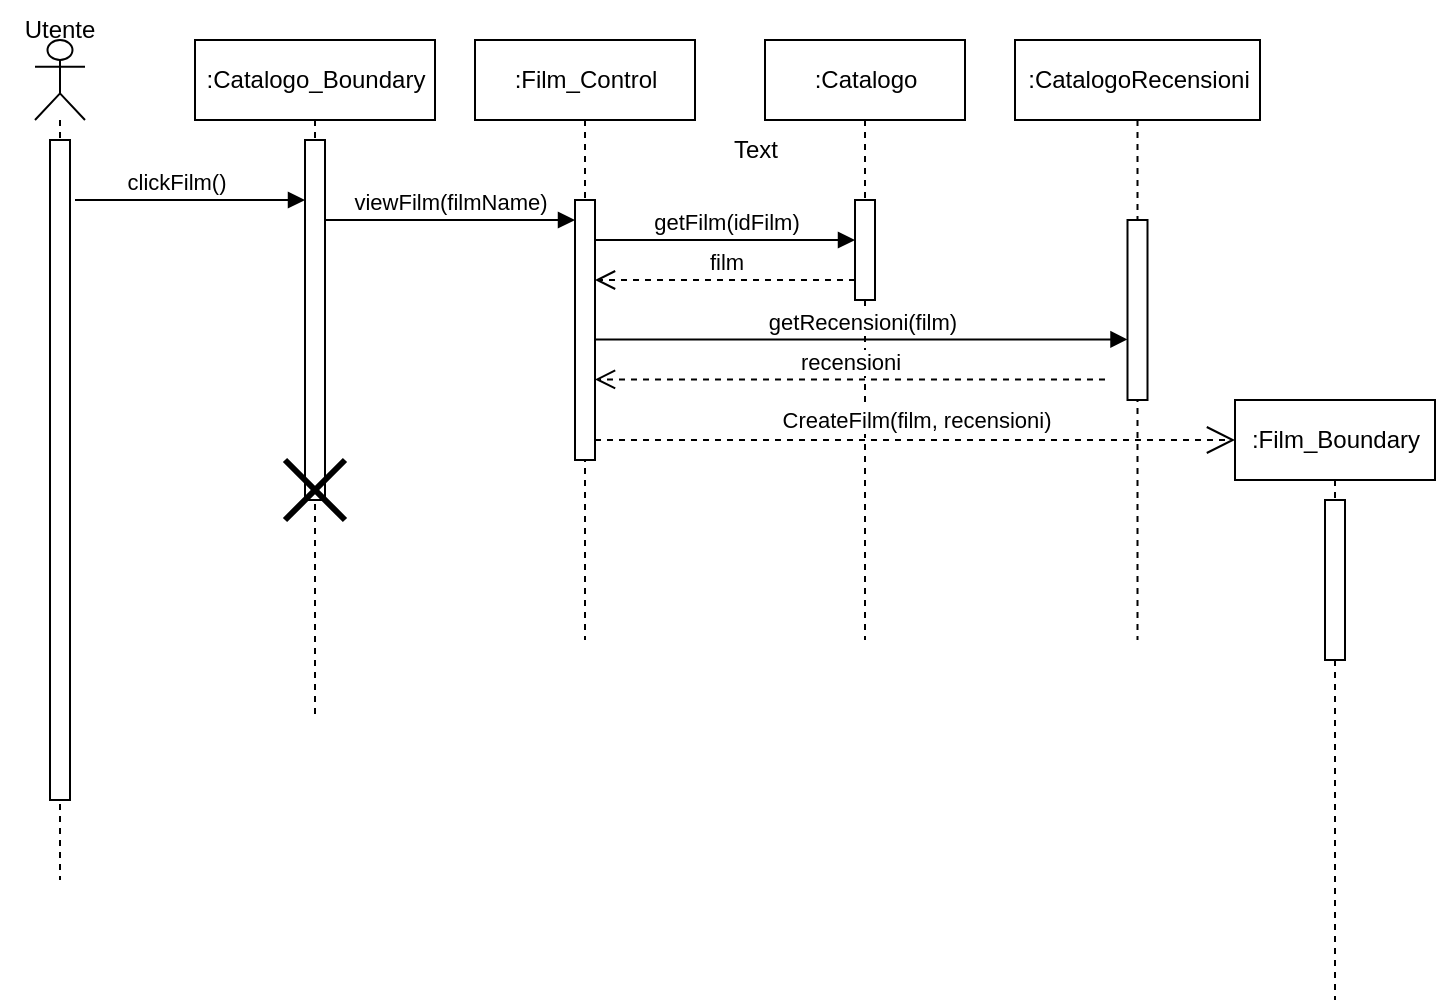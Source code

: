 <mxfile version="26.0.5">
  <diagram name="Page-1" id="zOEEpCLVx3BSE4MT3N1Z">
    <mxGraphModel dx="1129" dy="893" grid="1" gridSize="10" guides="1" tooltips="1" connect="1" arrows="1" fold="1" page="1" pageScale="1" pageWidth="827" pageHeight="1169" math="0" shadow="0">
      <root>
        <mxCell id="0" />
        <mxCell id="1" parent="0" />
        <mxCell id="JeqI6M3YK3XUUn6Ged-Q-53" value="" style="shape=umlLifeline;perimeter=lifelinePerimeter;whiteSpace=wrap;html=1;container=1;dropTarget=0;collapsible=0;recursiveResize=0;outlineConnect=0;portConstraint=eastwest;newEdgeStyle={&quot;curved&quot;:0,&quot;rounded&quot;:0};participant=umlActor;" vertex="1" parent="1">
          <mxGeometry x="307.5" y="450" width="25" height="420" as="geometry" />
        </mxCell>
        <mxCell id="JeqI6M3YK3XUUn6Ged-Q-54" value="" style="html=1;points=[[0,0,0,0,5],[0,1,0,0,-5],[1,0,0,0,5],[1,1,0,0,-5]];perimeter=orthogonalPerimeter;outlineConnect=0;targetShapes=umlLifeline;portConstraint=eastwest;newEdgeStyle={&quot;curved&quot;:0,&quot;rounded&quot;:0};" vertex="1" parent="JeqI6M3YK3XUUn6Ged-Q-53">
          <mxGeometry x="7.5" y="50" width="10" height="330" as="geometry" />
        </mxCell>
        <mxCell id="JeqI6M3YK3XUUn6Ged-Q-55" value=":CatalogoRecensioni" style="shape=umlLifeline;perimeter=lifelinePerimeter;whiteSpace=wrap;html=1;container=1;dropTarget=0;collapsible=0;recursiveResize=0;outlineConnect=0;portConstraint=eastwest;newEdgeStyle={&quot;curved&quot;:0,&quot;rounded&quot;:0};" vertex="1" parent="1">
          <mxGeometry x="797.5" y="450" width="122.5" height="300" as="geometry" />
        </mxCell>
        <mxCell id="JeqI6M3YK3XUUn6Ged-Q-56" value="" style="html=1;points=[[0,0,0,0,5],[0,1,0,0,-5],[1,0,0,0,5],[1,1,0,0,-5]];perimeter=orthogonalPerimeter;outlineConnect=0;targetShapes=umlLifeline;portConstraint=eastwest;newEdgeStyle={&quot;curved&quot;:0,&quot;rounded&quot;:0};" vertex="1" parent="JeqI6M3YK3XUUn6Ged-Q-55">
          <mxGeometry x="56.25" y="90" width="10" height="90" as="geometry" />
        </mxCell>
        <mxCell id="JeqI6M3YK3XUUn6Ged-Q-57" value=":Film_Control" style="shape=umlLifeline;perimeter=lifelinePerimeter;whiteSpace=wrap;html=1;container=1;dropTarget=0;collapsible=0;recursiveResize=0;outlineConnect=0;portConstraint=eastwest;newEdgeStyle={&quot;curved&quot;:0,&quot;rounded&quot;:0};" vertex="1" parent="1">
          <mxGeometry x="527.5" y="450" width="110" height="300" as="geometry" />
        </mxCell>
        <mxCell id="JeqI6M3YK3XUUn6Ged-Q-58" value="" style="html=1;points=[[0,0,0,0,5],[0,1,0,0,-5],[1,0,0,0,5],[1,1,0,0,-5]];perimeter=orthogonalPerimeter;outlineConnect=0;targetShapes=umlLifeline;portConstraint=eastwest;newEdgeStyle={&quot;curved&quot;:0,&quot;rounded&quot;:0};" vertex="1" parent="JeqI6M3YK3XUUn6Ged-Q-57">
          <mxGeometry x="50" y="80" width="10" height="130" as="geometry" />
        </mxCell>
        <mxCell id="JeqI6M3YK3XUUn6Ged-Q-59" value=":Catalogo_Boundary" style="shape=umlLifeline;perimeter=lifelinePerimeter;whiteSpace=wrap;html=1;container=1;dropTarget=0;collapsible=0;recursiveResize=0;outlineConnect=0;portConstraint=eastwest;newEdgeStyle={&quot;curved&quot;:0,&quot;rounded&quot;:0};" vertex="1" parent="1">
          <mxGeometry x="387.5" y="450" width="120" height="340" as="geometry" />
        </mxCell>
        <mxCell id="JeqI6M3YK3XUUn6Ged-Q-60" value="" style="html=1;points=[[0,0,0,0,5],[0,1,0,0,-5],[1,0,0,0,5],[1,1,0,0,-5]];perimeter=orthogonalPerimeter;outlineConnect=0;targetShapes=umlLifeline;portConstraint=eastwest;newEdgeStyle={&quot;curved&quot;:0,&quot;rounded&quot;:0};" vertex="1" parent="JeqI6M3YK3XUUn6Ged-Q-59">
          <mxGeometry x="55" y="50" width="10" height="180" as="geometry" />
        </mxCell>
        <mxCell id="JeqI6M3YK3XUUn6Ged-Q-61" value="" style="shape=umlDestroy;whiteSpace=wrap;html=1;strokeWidth=3;targetShapes=umlLifeline;" vertex="1" parent="JeqI6M3YK3XUUn6Ged-Q-59">
          <mxGeometry x="45" y="210" width="30" height="30" as="geometry" />
        </mxCell>
        <mxCell id="JeqI6M3YK3XUUn6Ged-Q-62" value="clickFilm()" style="html=1;verticalAlign=bottom;endArrow=block;curved=0;rounded=0;" edge="1" parent="1" target="JeqI6M3YK3XUUn6Ged-Q-60">
          <mxGeometry x="-0.13" width="80" relative="1" as="geometry">
            <mxPoint x="327.5" y="530" as="sourcePoint" />
            <mxPoint x="407.5" y="530" as="targetPoint" />
            <mxPoint as="offset" />
          </mxGeometry>
        </mxCell>
        <mxCell id="JeqI6M3YK3XUUn6Ged-Q-63" value="viewFilm(filmName)" style="html=1;verticalAlign=bottom;endArrow=block;curved=0;rounded=0;" edge="1" parent="1" source="JeqI6M3YK3XUUn6Ged-Q-60" target="JeqI6M3YK3XUUn6Ged-Q-58">
          <mxGeometry width="80" relative="1" as="geometry">
            <mxPoint x="477.5" y="540" as="sourcePoint" />
            <mxPoint x="547.5" y="530" as="targetPoint" />
            <Array as="points">
              <mxPoint x="497.5" y="540" />
            </Array>
          </mxGeometry>
        </mxCell>
        <mxCell id="JeqI6M3YK3XUUn6Ged-Q-64" value=":Catalogo" style="shape=umlLifeline;perimeter=lifelinePerimeter;whiteSpace=wrap;html=1;container=1;dropTarget=0;collapsible=0;recursiveResize=0;outlineConnect=0;portConstraint=eastwest;newEdgeStyle={&quot;curved&quot;:0,&quot;rounded&quot;:0};" vertex="1" parent="1">
          <mxGeometry x="672.5" y="450" width="100" height="300" as="geometry" />
        </mxCell>
        <mxCell id="JeqI6M3YK3XUUn6Ged-Q-65" value="" style="html=1;points=[[0,0,0,0,5],[0,1,0,0,-5],[1,0,0,0,5],[1,1,0,0,-5]];perimeter=orthogonalPerimeter;outlineConnect=0;targetShapes=umlLifeline;portConstraint=eastwest;newEdgeStyle={&quot;curved&quot;:0,&quot;rounded&quot;:0};" vertex="1" parent="JeqI6M3YK3XUUn6Ged-Q-64">
          <mxGeometry x="45" y="80" width="10" height="50" as="geometry" />
        </mxCell>
        <mxCell id="JeqI6M3YK3XUUn6Ged-Q-66" value="getFilm(idFilm)" style="html=1;verticalAlign=bottom;endArrow=block;curved=0;rounded=0;" edge="1" parent="1" target="JeqI6M3YK3XUUn6Ged-Q-65">
          <mxGeometry width="80" relative="1" as="geometry">
            <mxPoint x="587.5" y="550" as="sourcePoint" />
            <mxPoint x="712.5" y="550" as="targetPoint" />
            <mxPoint as="offset" />
          </mxGeometry>
        </mxCell>
        <mxCell id="JeqI6M3YK3XUUn6Ged-Q-67" value="film" style="html=1;verticalAlign=bottom;endArrow=open;dashed=1;endSize=8;curved=0;rounded=0;" edge="1" parent="1" source="JeqI6M3YK3XUUn6Ged-Q-65">
          <mxGeometry relative="1" as="geometry">
            <mxPoint x="732.5" y="570" as="sourcePoint" />
            <mxPoint x="587.5" y="570" as="targetPoint" />
          </mxGeometry>
        </mxCell>
        <mxCell id="JeqI6M3YK3XUUn6Ged-Q-68" value="getRecensioni(film)" style="html=1;verticalAlign=bottom;endArrow=block;curved=0;rounded=0;" edge="1" parent="1" target="JeqI6M3YK3XUUn6Ged-Q-56">
          <mxGeometry width="80" relative="1" as="geometry">
            <mxPoint x="587.5" y="599.72" as="sourcePoint" />
            <mxPoint x="732.5" y="599.72" as="targetPoint" />
          </mxGeometry>
        </mxCell>
        <mxCell id="JeqI6M3YK3XUUn6Ged-Q-69" value="recensioni" style="html=1;verticalAlign=bottom;endArrow=open;dashed=1;endSize=8;curved=0;rounded=0;" edge="1" parent="1">
          <mxGeometry relative="1" as="geometry">
            <mxPoint x="842.5" y="619.72" as="sourcePoint" />
            <mxPoint x="587.5" y="619.72" as="targetPoint" />
          </mxGeometry>
        </mxCell>
        <mxCell id="JeqI6M3YK3XUUn6Ged-Q-70" value=":Film_Boundary" style="shape=umlLifeline;perimeter=lifelinePerimeter;whiteSpace=wrap;html=1;container=1;dropTarget=0;collapsible=0;recursiveResize=0;outlineConnect=0;portConstraint=eastwest;newEdgeStyle={&quot;curved&quot;:0,&quot;rounded&quot;:0};" vertex="1" parent="1">
          <mxGeometry x="907.5" y="630" width="100" height="300" as="geometry" />
        </mxCell>
        <mxCell id="JeqI6M3YK3XUUn6Ged-Q-71" value="" style="html=1;points=[[0,0,0,0,5],[0,1,0,0,-5],[1,0,0,0,5],[1,1,0,0,-5]];perimeter=orthogonalPerimeter;outlineConnect=0;targetShapes=umlLifeline;portConstraint=eastwest;newEdgeStyle={&quot;curved&quot;:0,&quot;rounded&quot;:0};" vertex="1" parent="JeqI6M3YK3XUUn6Ged-Q-70">
          <mxGeometry x="45" y="50" width="10" height="80" as="geometry" />
        </mxCell>
        <mxCell id="JeqI6M3YK3XUUn6Ged-Q-72" value="CreateFilm(film, recensioni)" style="endArrow=open;endSize=12;dashed=1;html=1;rounded=0;" edge="1" parent="1" source="JeqI6M3YK3XUUn6Ged-Q-58">
          <mxGeometry y="10" width="160" relative="1" as="geometry">
            <mxPoint x="592.5" y="650" as="sourcePoint" />
            <mxPoint x="907.5" y="650" as="targetPoint" />
            <mxPoint as="offset" />
          </mxGeometry>
        </mxCell>
        <mxCell id="JeqI6M3YK3XUUn6Ged-Q-73" value="Text" style="text;html=1;align=center;verticalAlign=middle;whiteSpace=wrap;rounded=0;" vertex="1" parent="1">
          <mxGeometry x="637.5" y="490" width="60" height="30" as="geometry" />
        </mxCell>
        <mxCell id="JeqI6M3YK3XUUn6Ged-Q-74" value="Utente" style="text;html=1;align=center;verticalAlign=middle;whiteSpace=wrap;rounded=0;" vertex="1" parent="1">
          <mxGeometry x="290" y="430" width="60" height="30" as="geometry" />
        </mxCell>
      </root>
    </mxGraphModel>
  </diagram>
</mxfile>
